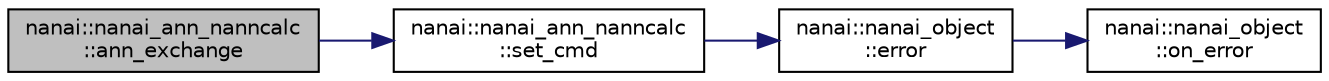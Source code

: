 digraph "nanai::nanai_ann_nanncalc::ann_exchange"
{
  edge [fontname="Helvetica",fontsize="10",labelfontname="Helvetica",labelfontsize="10"];
  node [fontname="Helvetica",fontsize="10",shape=record];
  rankdir="LR";
  Node1 [label="nanai::nanai_ann_nanncalc\l::ann_exchange",height=0.2,width=0.4,color="black", fillcolor="grey75", style="filled", fontcolor="black"];
  Node1 -> Node2 [color="midnightblue",fontsize="10",style="solid"];
  Node2 [label="nanai::nanai_ann_nanncalc\l::set_cmd",height=0.2,width=0.4,color="black", fillcolor="white", style="filled",URL="$classnanai_1_1nanai__ann__nanncalc.html#a0db0e8b62dbea77377e40a5d39f6265c"];
  Node2 -> Node3 [color="midnightblue",fontsize="10",style="solid"];
  Node3 [label="nanai::nanai_object\l::error",height=0.2,width=0.4,color="black", fillcolor="white", style="filled",URL="$classnanai_1_1nanai__object.html#a9b05c72f0058867e692dcbba020436c6"];
  Node3 -> Node4 [color="midnightblue",fontsize="10",style="solid"];
  Node4 [label="nanai::nanai_object\l::on_error",height=0.2,width=0.4,color="black", fillcolor="white", style="filled",URL="$classnanai_1_1nanai__object.html#a87f162335cead23a1409f7c0570a3284"];
}
